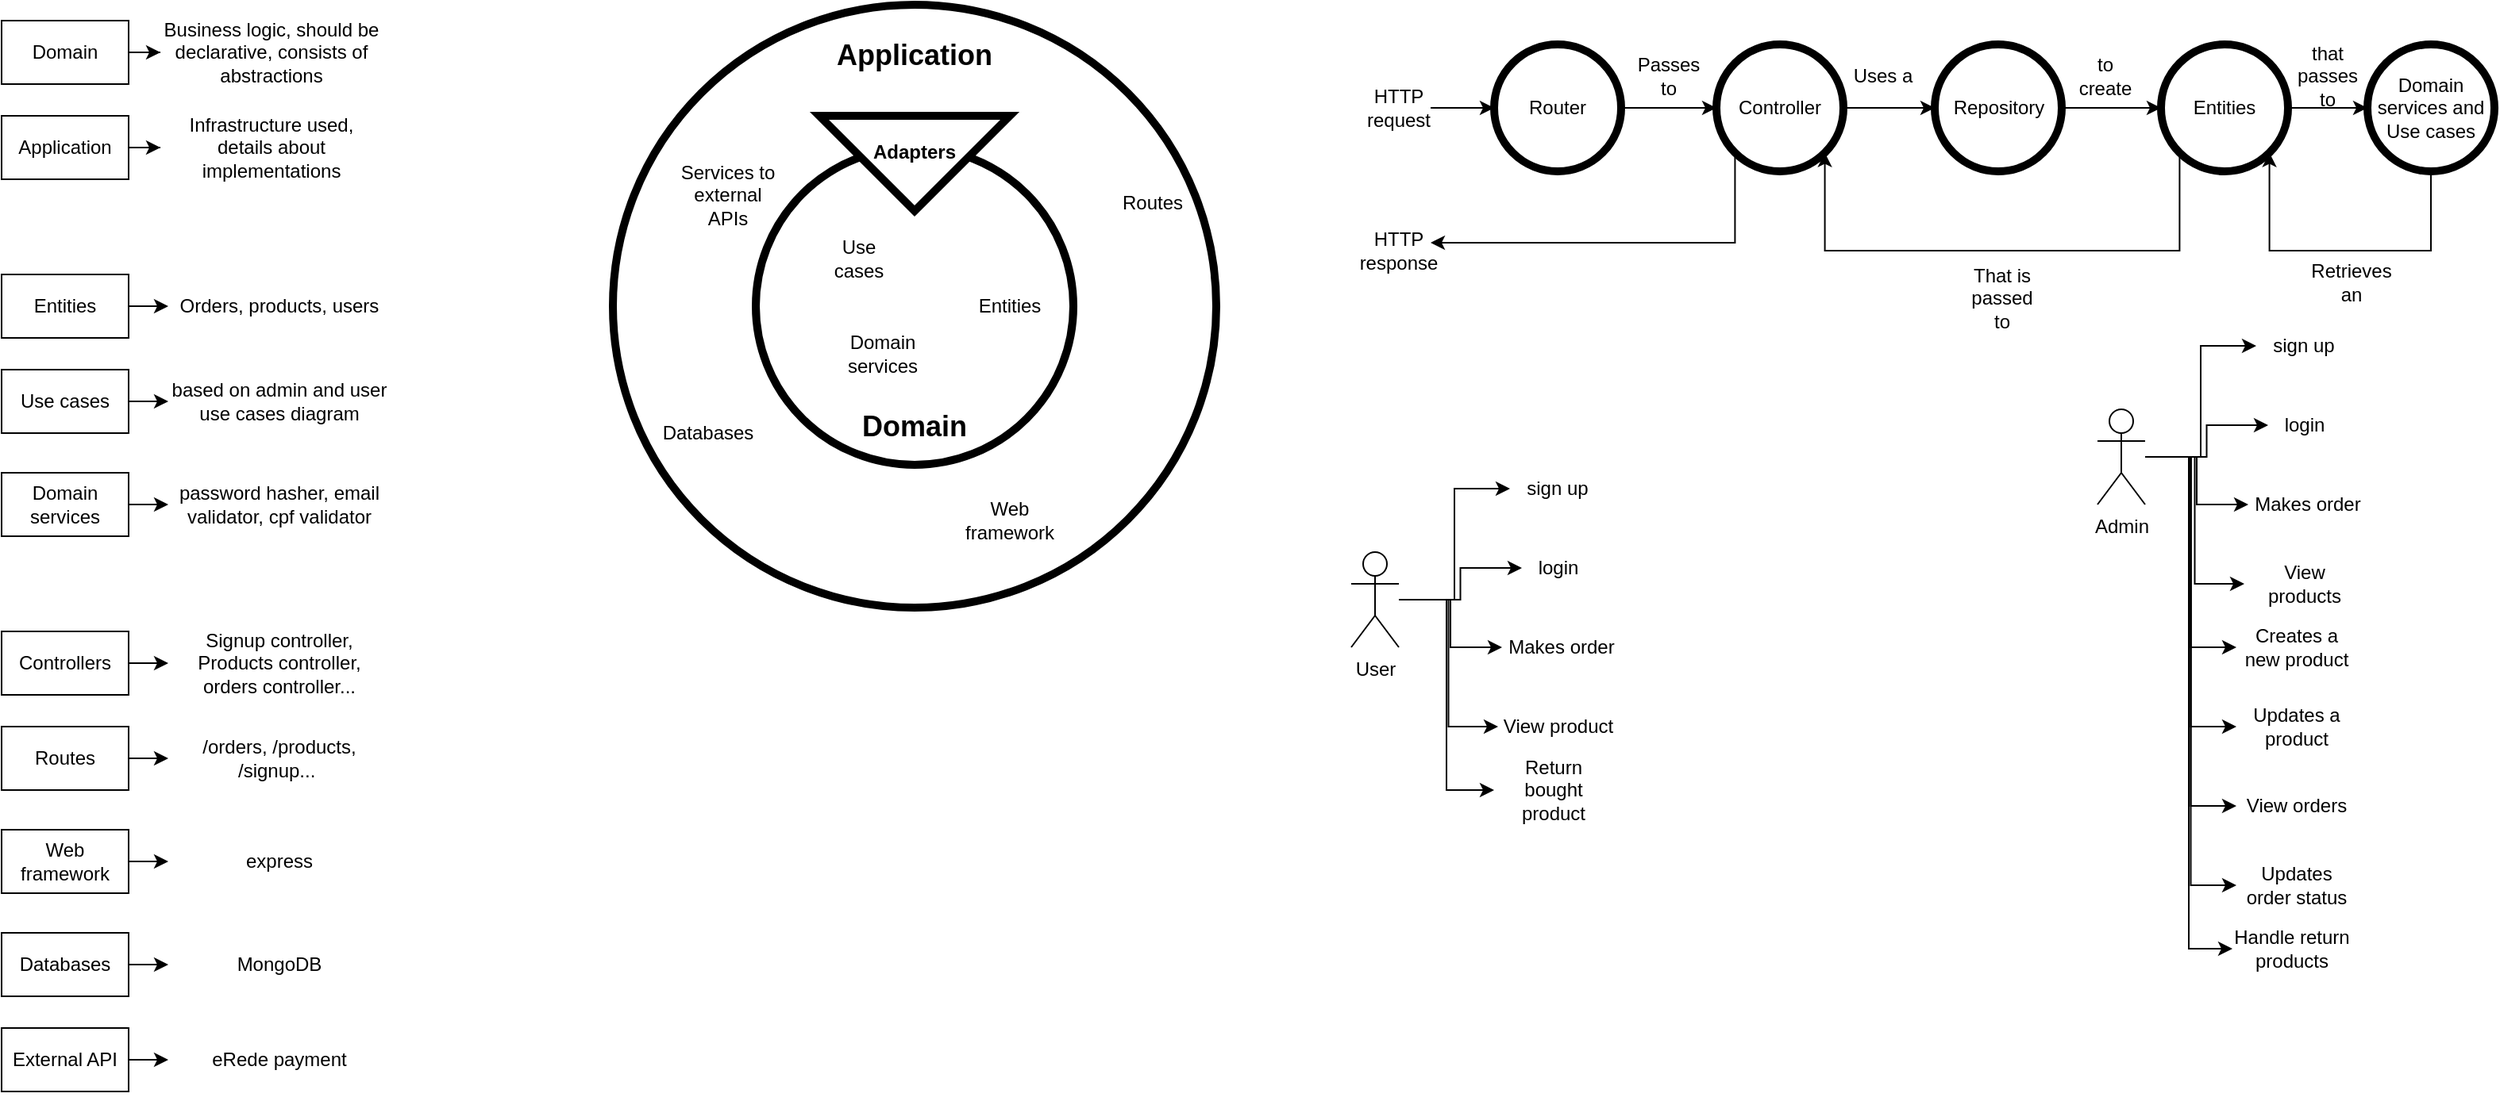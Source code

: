 <mxfile version="13.6.5">
    <diagram id="Y4hd6uM7mUlnHPzgLVsa" name="Page-1">
        <mxGraphModel dx="1073" dy="475" grid="1" gridSize="10" guides="1" tooltips="1" connect="1" arrows="1" fold="1" page="1" pageScale="1" pageWidth="850" pageHeight="1100" math="0" shadow="0">
            <root>
                <mxCell id="0"/>
                <mxCell id="1" parent="0"/>
                <mxCell id="8" style="edgeStyle=orthogonalEdgeStyle;rounded=0;orthogonalLoop=1;jettySize=auto;html=1;" parent="1" source="2" target="5" edge="1">
                    <mxGeometry relative="1" as="geometry"/>
                </mxCell>
                <mxCell id="2" value="Domain" style="rounded=0;whiteSpace=wrap;html=1;" parent="1" vertex="1">
                    <mxGeometry x="40" y="40" width="80" height="40" as="geometry"/>
                </mxCell>
                <mxCell id="7" style="edgeStyle=orthogonalEdgeStyle;rounded=0;orthogonalLoop=1;jettySize=auto;html=1;" parent="1" source="3" target="6" edge="1">
                    <mxGeometry relative="1" as="geometry"/>
                </mxCell>
                <mxCell id="3" value="Application" style="rounded=0;whiteSpace=wrap;html=1;" parent="1" vertex="1">
                    <mxGeometry x="40" y="100" width="80" height="40" as="geometry"/>
                </mxCell>
                <mxCell id="5" value="Business logic, should be declarative, consists of abstractions" style="text;html=1;strokeColor=none;fillColor=none;align=center;verticalAlign=middle;whiteSpace=wrap;rounded=0;" parent="1" vertex="1">
                    <mxGeometry x="140" y="35" width="140" height="50" as="geometry"/>
                </mxCell>
                <mxCell id="6" value="Infrastructure used, details about implementations" style="text;html=1;strokeColor=none;fillColor=none;align=center;verticalAlign=middle;whiteSpace=wrap;rounded=0;" parent="1" vertex="1">
                    <mxGeometry x="140" y="95" width="140" height="50" as="geometry"/>
                </mxCell>
                <mxCell id="9" value="&lt;h2&gt;Application&lt;/h2&gt;" style="ellipse;whiteSpace=wrap;html=1;aspect=fixed;verticalAlign=top;strokeWidth=5;" parent="1" vertex="1">
                    <mxGeometry x="425" y="30" width="380" height="380" as="geometry"/>
                </mxCell>
                <mxCell id="10" value="&lt;font style=&quot;font-size: 18px&quot;&gt;Domain&lt;/font&gt;" style="ellipse;whiteSpace=wrap;html=1;aspect=fixed;verticalAlign=bottom;strokeWidth=5;fontStyle=1;horizontal=1;spacingBottom=10;" parent="1" vertex="1">
                    <mxGeometry x="515" y="120" width="200" height="200" as="geometry"/>
                </mxCell>
                <mxCell id="20XZh5EBx38HHahXffmD-11" value="&lt;div&gt;Routes&lt;/div&gt;" style="text;html=1;strokeColor=none;fillColor=none;align=center;verticalAlign=middle;whiteSpace=wrap;rounded=0;" parent="1" vertex="1">
                    <mxGeometry x="745" y="145" width="40" height="20" as="geometry"/>
                </mxCell>
                <mxCell id="20XZh5EBx38HHahXffmD-12" value="Databases" style="text;html=1;strokeColor=none;fillColor=none;align=center;verticalAlign=middle;whiteSpace=wrap;rounded=0;" parent="1" vertex="1">
                    <mxGeometry x="465" y="290" width="40" height="20" as="geometry"/>
                </mxCell>
                <mxCell id="20XZh5EBx38HHahXffmD-13" value="Services to external APIs" style="text;html=1;strokeColor=none;fillColor=none;align=center;verticalAlign=middle;whiteSpace=wrap;rounded=0;" parent="1" vertex="1">
                    <mxGeometry x="465" y="140" width="65" height="20" as="geometry"/>
                </mxCell>
                <mxCell id="20XZh5EBx38HHahXffmD-15" value="Web framework" style="text;html=1;strokeColor=none;fillColor=none;align=center;verticalAlign=middle;whiteSpace=wrap;rounded=0;" parent="1" vertex="1">
                    <mxGeometry x="655" y="345" width="40" height="20" as="geometry"/>
                </mxCell>
                <mxCell id="20XZh5EBx38HHahXffmD-16" value="Use cases" style="text;html=1;strokeColor=none;fillColor=none;align=center;verticalAlign=middle;whiteSpace=wrap;rounded=0;" parent="1" vertex="1">
                    <mxGeometry x="560" y="180" width="40" height="20" as="geometry"/>
                </mxCell>
                <mxCell id="20XZh5EBx38HHahXffmD-17" value="Entities" style="text;html=1;strokeColor=none;fillColor=none;align=center;verticalAlign=middle;whiteSpace=wrap;rounded=0;" parent="1" vertex="1">
                    <mxGeometry x="655" y="210" width="40" height="20" as="geometry"/>
                </mxCell>
                <mxCell id="20XZh5EBx38HHahXffmD-18" value="Domain services" style="text;html=1;strokeColor=none;fillColor=none;align=center;verticalAlign=middle;whiteSpace=wrap;rounded=0;" parent="1" vertex="1">
                    <mxGeometry x="575" y="240" width="40" height="20" as="geometry"/>
                </mxCell>
                <mxCell id="20XZh5EBx38HHahXffmD-22" value="Adapters" style="triangle;whiteSpace=wrap;html=1;strokeWidth=5;rotation=90;horizontal=0;spacingBottom=15;fontStyle=1;fontSize=12;" parent="1" vertex="1">
                    <mxGeometry x="585" y="70" width="60" height="120" as="geometry"/>
                </mxCell>
                <mxCell id="20XZh5EBx38HHahXffmD-30" style="edgeStyle=orthogonalEdgeStyle;rounded=0;orthogonalLoop=1;jettySize=auto;html=1;fontSize=12;" parent="1" source="20XZh5EBx38HHahXffmD-26" target="20XZh5EBx38HHahXffmD-29" edge="1">
                    <mxGeometry relative="1" as="geometry"/>
                </mxCell>
                <mxCell id="20XZh5EBx38HHahXffmD-26" value="HTTP request" style="text;html=1;strokeColor=none;fillColor=none;align=center;verticalAlign=middle;whiteSpace=wrap;rounded=0;fontSize=12;" parent="1" vertex="1">
                    <mxGeometry x="900" y="85" width="40" height="20" as="geometry"/>
                </mxCell>
                <mxCell id="20XZh5EBx38HHahXffmD-32" style="edgeStyle=orthogonalEdgeStyle;rounded=0;orthogonalLoop=1;jettySize=auto;html=1;fontSize=12;" parent="1" source="20XZh5EBx38HHahXffmD-29" target="20XZh5EBx38HHahXffmD-31" edge="1">
                    <mxGeometry relative="1" as="geometry"/>
                </mxCell>
                <mxCell id="20XZh5EBx38HHahXffmD-29" value="Router" style="ellipse;whiteSpace=wrap;html=1;aspect=fixed;strokeWidth=5;fontSize=12;" parent="1" vertex="1">
                    <mxGeometry x="980" y="55" width="80" height="80" as="geometry"/>
                </mxCell>
                <mxCell id="20XZh5EBx38HHahXffmD-35" style="edgeStyle=orthogonalEdgeStyle;rounded=0;orthogonalLoop=1;jettySize=auto;html=1;entryX=0;entryY=0.5;entryDx=0;entryDy=0;fontSize=12;" parent="1" source="20XZh5EBx38HHahXffmD-31" target="20XZh5EBx38HHahXffmD-34" edge="1">
                    <mxGeometry relative="1" as="geometry"/>
                </mxCell>
                <mxCell id="20XZh5EBx38HHahXffmD-57" style="edgeStyle=orthogonalEdgeStyle;rounded=0;orthogonalLoop=1;jettySize=auto;html=1;exitX=0;exitY=1;exitDx=0;exitDy=0;entryX=1;entryY=0.25;entryDx=0;entryDy=0;fontSize=12;" parent="1" source="20XZh5EBx38HHahXffmD-31" target="20XZh5EBx38HHahXffmD-56" edge="1">
                    <mxGeometry relative="1" as="geometry">
                        <Array as="points">
                            <mxPoint x="1132" y="180"/>
                        </Array>
                    </mxGeometry>
                </mxCell>
                <mxCell id="20XZh5EBx38HHahXffmD-31" value="Controller" style="ellipse;whiteSpace=wrap;html=1;aspect=fixed;strokeWidth=5;fontSize=12;" parent="1" vertex="1">
                    <mxGeometry x="1120" y="55" width="80" height="80" as="geometry"/>
                </mxCell>
                <mxCell id="20XZh5EBx38HHahXffmD-33" value="Passes to" style="text;html=1;strokeColor=none;fillColor=none;align=center;verticalAlign=middle;whiteSpace=wrap;rounded=0;fontSize=12;" parent="1" vertex="1">
                    <mxGeometry x="1070" y="65" width="40" height="20" as="geometry"/>
                </mxCell>
                <mxCell id="20XZh5EBx38HHahXffmD-38" style="edgeStyle=orthogonalEdgeStyle;rounded=0;orthogonalLoop=1;jettySize=auto;html=1;entryX=0;entryY=0.5;entryDx=0;entryDy=0;fontSize=12;" parent="1" source="20XZh5EBx38HHahXffmD-34" target="20XZh5EBx38HHahXffmD-37" edge="1">
                    <mxGeometry relative="1" as="geometry"/>
                </mxCell>
                <mxCell id="20XZh5EBx38HHahXffmD-34" value="Repository" style="ellipse;whiteSpace=wrap;html=1;aspect=fixed;strokeWidth=5;fontSize=12;" parent="1" vertex="1">
                    <mxGeometry x="1257.5" y="55" width="80" height="80" as="geometry"/>
                </mxCell>
                <mxCell id="20XZh5EBx38HHahXffmD-36" value="Uses a" style="text;html=1;strokeColor=none;fillColor=none;align=center;verticalAlign=middle;whiteSpace=wrap;rounded=0;fontSize=12;" parent="1" vertex="1">
                    <mxGeometry x="1205" y="65" width="40" height="20" as="geometry"/>
                </mxCell>
                <mxCell id="20XZh5EBx38HHahXffmD-41" style="edgeStyle=orthogonalEdgeStyle;rounded=0;orthogonalLoop=1;jettySize=auto;html=1;entryX=0;entryY=0.5;entryDx=0;entryDy=0;fontSize=12;" parent="1" source="20XZh5EBx38HHahXffmD-37" target="20XZh5EBx38HHahXffmD-40" edge="1">
                    <mxGeometry relative="1" as="geometry"/>
                </mxCell>
                <mxCell id="20XZh5EBx38HHahXffmD-52" style="edgeStyle=orthogonalEdgeStyle;rounded=0;orthogonalLoop=1;jettySize=auto;html=1;exitX=0;exitY=1;exitDx=0;exitDy=0;entryX=1;entryY=1;entryDx=0;entryDy=0;fontSize=12;" parent="1" source="20XZh5EBx38HHahXffmD-37" target="20XZh5EBx38HHahXffmD-31" edge="1">
                    <mxGeometry relative="1" as="geometry">
                        <Array as="points">
                            <mxPoint x="1412" y="185"/>
                            <mxPoint x="1188" y="185"/>
                        </Array>
                    </mxGeometry>
                </mxCell>
                <mxCell id="20XZh5EBx38HHahXffmD-37" value="Entities" style="ellipse;whiteSpace=wrap;html=1;aspect=fixed;strokeWidth=5;fontSize=12;" parent="1" vertex="1">
                    <mxGeometry x="1400" y="55" width="80" height="80" as="geometry"/>
                </mxCell>
                <mxCell id="20XZh5EBx38HHahXffmD-39" value="to create" style="text;html=1;strokeColor=none;fillColor=none;align=center;verticalAlign=middle;whiteSpace=wrap;rounded=0;fontSize=12;" parent="1" vertex="1">
                    <mxGeometry x="1345" y="65" width="40" height="20" as="geometry"/>
                </mxCell>
                <mxCell id="20XZh5EBx38HHahXffmD-49" style="edgeStyle=orthogonalEdgeStyle;rounded=0;orthogonalLoop=1;jettySize=auto;html=1;fontSize=12;entryX=1;entryY=1;entryDx=0;entryDy=0;" parent="1" source="20XZh5EBx38HHahXffmD-40" target="20XZh5EBx38HHahXffmD-37" edge="1">
                    <mxGeometry relative="1" as="geometry">
                        <mxPoint x="1445" y="185" as="targetPoint"/>
                        <Array as="points">
                            <mxPoint x="1570" y="185"/>
                            <mxPoint x="1468" y="185"/>
                        </Array>
                    </mxGeometry>
                </mxCell>
                <mxCell id="20XZh5EBx38HHahXffmD-40" value="Domain services and Use cases" style="ellipse;whiteSpace=wrap;html=1;aspect=fixed;strokeWidth=5;fontSize=12;" parent="1" vertex="1">
                    <mxGeometry x="1530" y="55" width="80" height="80" as="geometry"/>
                </mxCell>
                <mxCell id="20XZh5EBx38HHahXffmD-42" value="that passes to" style="text;html=1;strokeColor=none;fillColor=none;align=center;verticalAlign=middle;whiteSpace=wrap;rounded=0;fontSize=12;" parent="1" vertex="1">
                    <mxGeometry x="1485" y="65" width="40" height="20" as="geometry"/>
                </mxCell>
                <mxCell id="20XZh5EBx38HHahXffmD-50" value="Retrieves an" style="text;html=1;strokeColor=none;fillColor=none;align=center;verticalAlign=middle;whiteSpace=wrap;rounded=0;fontSize=12;" parent="1" vertex="1">
                    <mxGeometry x="1500" y="195" width="40" height="20" as="geometry"/>
                </mxCell>
                <mxCell id="20XZh5EBx38HHahXffmD-54" value="That is passed to" style="text;html=1;strokeColor=none;fillColor=none;align=center;verticalAlign=middle;whiteSpace=wrap;rounded=0;fontSize=12;" parent="1" vertex="1">
                    <mxGeometry x="1280" y="205" width="40" height="20" as="geometry"/>
                </mxCell>
                <mxCell id="20XZh5EBx38HHahXffmD-56" value="HTTP response" style="text;html=1;strokeColor=none;fillColor=none;align=center;verticalAlign=middle;whiteSpace=wrap;rounded=0;fontSize=12;" parent="1" vertex="1">
                    <mxGeometry x="900" y="175" width="40" height="20" as="geometry"/>
                </mxCell>
                <mxCell id="14" style="edgeStyle=orthogonalEdgeStyle;rounded=0;orthogonalLoop=1;jettySize=auto;html=1;" parent="1" source="12" target="13" edge="1">
                    <mxGeometry relative="1" as="geometry"/>
                </mxCell>
                <mxCell id="12" value="Entities" style="rounded=0;whiteSpace=wrap;html=1;" parent="1" vertex="1">
                    <mxGeometry x="40" y="200" width="80" height="40" as="geometry"/>
                </mxCell>
                <mxCell id="13" value="Orders, products, users" style="text;html=1;strokeColor=none;fillColor=none;align=center;verticalAlign=middle;whiteSpace=wrap;rounded=0;" parent="1" vertex="1">
                    <mxGeometry x="145" y="195" width="140" height="50" as="geometry"/>
                </mxCell>
                <mxCell id="15" style="edgeStyle=orthogonalEdgeStyle;rounded=0;orthogonalLoop=1;jettySize=auto;html=1;" parent="1" source="16" edge="1">
                    <mxGeometry relative="1" as="geometry">
                        <mxPoint x="145" y="280" as="targetPoint"/>
                    </mxGeometry>
                </mxCell>
                <mxCell id="16" value="Use cases" style="rounded=0;whiteSpace=wrap;html=1;" parent="1" vertex="1">
                    <mxGeometry x="40" y="260" width="80" height="40" as="geometry"/>
                </mxCell>
                <mxCell id="18" value="based on admin and user use cases diagram" style="text;html=1;strokeColor=none;fillColor=none;align=center;verticalAlign=middle;whiteSpace=wrap;rounded=0;" parent="1" vertex="1">
                    <mxGeometry x="145" y="255" width="140" height="50" as="geometry"/>
                </mxCell>
                <mxCell id="28" style="edgeStyle=orthogonalEdgeStyle;rounded=0;orthogonalLoop=1;jettySize=auto;html=1;entryX=0;entryY=0.5;entryDx=0;entryDy=0;" parent="1" source="19" target="22" edge="1">
                    <mxGeometry relative="1" as="geometry"/>
                </mxCell>
                <mxCell id="29" style="edgeStyle=orthogonalEdgeStyle;rounded=0;orthogonalLoop=1;jettySize=auto;html=1;entryX=0;entryY=0.5;entryDx=0;entryDy=0;" parent="1" source="19" target="23" edge="1">
                    <mxGeometry relative="1" as="geometry"/>
                </mxCell>
                <mxCell id="30" style="edgeStyle=orthogonalEdgeStyle;rounded=0;orthogonalLoop=1;jettySize=auto;html=1;entryX=0;entryY=0.5;entryDx=0;entryDy=0;" parent="1" source="19" target="25" edge="1">
                    <mxGeometry relative="1" as="geometry"/>
                </mxCell>
                <mxCell id="31" style="edgeStyle=orthogonalEdgeStyle;rounded=0;orthogonalLoop=1;jettySize=auto;html=1;entryX=0;entryY=0.5;entryDx=0;entryDy=0;" parent="1" source="19" target="26" edge="1">
                    <mxGeometry relative="1" as="geometry"/>
                </mxCell>
                <mxCell id="51" style="edgeStyle=orthogonalEdgeStyle;rounded=0;orthogonalLoop=1;jettySize=auto;html=1;entryX=0;entryY=0.5;entryDx=0;entryDy=0;" parent="1" source="19" target="50" edge="1">
                    <mxGeometry relative="1" as="geometry"/>
                </mxCell>
                <mxCell id="19" value="User" style="shape=umlActor;verticalLabelPosition=bottom;verticalAlign=top;html=1;outlineConnect=0;" parent="1" vertex="1">
                    <mxGeometry x="890" y="375" width="30" height="60" as="geometry"/>
                </mxCell>
                <mxCell id="22" value="sign up" style="text;html=1;strokeColor=none;fillColor=none;align=center;verticalAlign=middle;whiteSpace=wrap;rounded=0;" parent="1" vertex="1">
                    <mxGeometry x="990" y="325" width="60" height="20" as="geometry"/>
                </mxCell>
                <mxCell id="23" value="login" style="text;html=1;strokeColor=none;fillColor=none;align=center;verticalAlign=middle;whiteSpace=wrap;rounded=0;" parent="1" vertex="1">
                    <mxGeometry x="997.5" y="375" width="45" height="20" as="geometry"/>
                </mxCell>
                <mxCell id="25" value="Makes order" style="text;html=1;strokeColor=none;fillColor=none;align=center;verticalAlign=middle;whiteSpace=wrap;rounded=0;" parent="1" vertex="1">
                    <mxGeometry x="985" y="425" width="75" height="20" as="geometry"/>
                </mxCell>
                <mxCell id="26" value="View product" style="text;html=1;strokeColor=none;fillColor=none;align=center;verticalAlign=middle;whiteSpace=wrap;rounded=0;" parent="1" vertex="1">
                    <mxGeometry x="982.5" y="475" width="75" height="20" as="geometry"/>
                </mxCell>
                <mxCell id="32" style="edgeStyle=orthogonalEdgeStyle;rounded=0;orthogonalLoop=1;jettySize=auto;html=1;entryX=0;entryY=0.5;entryDx=0;entryDy=0;" parent="1" source="36" target="37" edge="1">
                    <mxGeometry relative="1" as="geometry"/>
                </mxCell>
                <mxCell id="33" style="edgeStyle=orthogonalEdgeStyle;rounded=0;orthogonalLoop=1;jettySize=auto;html=1;entryX=0;entryY=0.5;entryDx=0;entryDy=0;" parent="1" source="36" target="38" edge="1">
                    <mxGeometry relative="1" as="geometry"/>
                </mxCell>
                <mxCell id="34" style="edgeStyle=orthogonalEdgeStyle;rounded=0;orthogonalLoop=1;jettySize=auto;html=1;entryX=0;entryY=0.5;entryDx=0;entryDy=0;" parent="1" source="36" target="39" edge="1">
                    <mxGeometry relative="1" as="geometry"/>
                </mxCell>
                <mxCell id="35" style="edgeStyle=orthogonalEdgeStyle;rounded=0;orthogonalLoop=1;jettySize=auto;html=1;entryX=0;entryY=0.5;entryDx=0;entryDy=0;" parent="1" source="36" target="40" edge="1">
                    <mxGeometry relative="1" as="geometry"/>
                </mxCell>
                <mxCell id="42" style="edgeStyle=orthogonalEdgeStyle;rounded=0;orthogonalLoop=1;jettySize=auto;html=1;entryX=0;entryY=0.5;entryDx=0;entryDy=0;" parent="1" source="36" target="41" edge="1">
                    <mxGeometry relative="1" as="geometry"/>
                </mxCell>
                <mxCell id="45" style="edgeStyle=orthogonalEdgeStyle;rounded=0;orthogonalLoop=1;jettySize=auto;html=1;entryX=0;entryY=0.5;entryDx=0;entryDy=0;" parent="1" source="36" target="43" edge="1">
                    <mxGeometry relative="1" as="geometry"/>
                </mxCell>
                <mxCell id="47" style="edgeStyle=orthogonalEdgeStyle;rounded=0;orthogonalLoop=1;jettySize=auto;html=1;entryX=0;entryY=0.5;entryDx=0;entryDy=0;" parent="1" source="36" target="46" edge="1">
                    <mxGeometry relative="1" as="geometry"/>
                </mxCell>
                <mxCell id="49" style="edgeStyle=orthogonalEdgeStyle;rounded=0;orthogonalLoop=1;jettySize=auto;html=1;entryX=0;entryY=0.5;entryDx=0;entryDy=0;" parent="1" source="36" target="48" edge="1">
                    <mxGeometry relative="1" as="geometry"/>
                </mxCell>
                <mxCell id="54" style="edgeStyle=orthogonalEdgeStyle;rounded=0;orthogonalLoop=1;jettySize=auto;html=1;entryX=0;entryY=0.5;entryDx=0;entryDy=0;" parent="1" source="36" target="53" edge="1">
                    <mxGeometry relative="1" as="geometry"/>
                </mxCell>
                <mxCell id="36" value="Admin" style="shape=umlActor;verticalLabelPosition=bottom;verticalAlign=top;html=1;outlineConnect=0;" parent="1" vertex="1">
                    <mxGeometry x="1360" y="285" width="30" height="60" as="geometry"/>
                </mxCell>
                <mxCell id="37" value="sign up" style="text;html=1;strokeColor=none;fillColor=none;align=center;verticalAlign=middle;whiteSpace=wrap;rounded=0;" parent="1" vertex="1">
                    <mxGeometry x="1460" y="235" width="60" height="20" as="geometry"/>
                </mxCell>
                <mxCell id="38" value="login" style="text;html=1;strokeColor=none;fillColor=none;align=center;verticalAlign=middle;whiteSpace=wrap;rounded=0;" parent="1" vertex="1">
                    <mxGeometry x="1467.5" y="285" width="45" height="20" as="geometry"/>
                </mxCell>
                <mxCell id="39" value="Makes order" style="text;html=1;strokeColor=none;fillColor=none;align=center;verticalAlign=middle;whiteSpace=wrap;rounded=0;" parent="1" vertex="1">
                    <mxGeometry x="1455" y="335" width="75" height="20" as="geometry"/>
                </mxCell>
                <mxCell id="40" value="View products" style="text;html=1;strokeColor=none;fillColor=none;align=center;verticalAlign=middle;whiteSpace=wrap;rounded=0;" parent="1" vertex="1">
                    <mxGeometry x="1452.5" y="385" width="75" height="20" as="geometry"/>
                </mxCell>
                <mxCell id="41" value="Creates a new product" style="text;html=1;strokeColor=none;fillColor=none;align=center;verticalAlign=middle;whiteSpace=wrap;rounded=0;" parent="1" vertex="1">
                    <mxGeometry x="1447.5" y="425" width="75" height="20" as="geometry"/>
                </mxCell>
                <mxCell id="43" value="Updates a product" style="text;html=1;strokeColor=none;fillColor=none;align=center;verticalAlign=middle;whiteSpace=wrap;rounded=0;" parent="1" vertex="1">
                    <mxGeometry x="1447.5" y="475" width="75" height="20" as="geometry"/>
                </mxCell>
                <mxCell id="46" value="View orders" style="text;html=1;strokeColor=none;fillColor=none;align=center;verticalAlign=middle;whiteSpace=wrap;rounded=0;" parent="1" vertex="1">
                    <mxGeometry x="1447.5" y="525" width="75" height="20" as="geometry"/>
                </mxCell>
                <mxCell id="48" value="Updates order status" style="text;html=1;strokeColor=none;fillColor=none;align=center;verticalAlign=middle;whiteSpace=wrap;rounded=0;" parent="1" vertex="1">
                    <mxGeometry x="1447.5" y="575" width="75" height="20" as="geometry"/>
                </mxCell>
                <mxCell id="50" value="Return bought product" style="text;html=1;strokeColor=none;fillColor=none;align=center;verticalAlign=middle;whiteSpace=wrap;rounded=0;" parent="1" vertex="1">
                    <mxGeometry x="980" y="515" width="75" height="20" as="geometry"/>
                </mxCell>
                <mxCell id="53" value="Handle return products" style="text;html=1;strokeColor=none;fillColor=none;align=center;verticalAlign=middle;whiteSpace=wrap;rounded=0;" parent="1" vertex="1">
                    <mxGeometry x="1445" y="615" width="75" height="20" as="geometry"/>
                </mxCell>
                <mxCell id="55" style="edgeStyle=orthogonalEdgeStyle;rounded=0;orthogonalLoop=1;jettySize=auto;html=1;" parent="1" source="56" edge="1">
                    <mxGeometry relative="1" as="geometry">
                        <mxPoint x="145" y="345" as="targetPoint"/>
                    </mxGeometry>
                </mxCell>
                <mxCell id="56" value="Domain services" style="rounded=0;whiteSpace=wrap;html=1;" parent="1" vertex="1">
                    <mxGeometry x="40" y="325" width="80" height="40" as="geometry"/>
                </mxCell>
                <mxCell id="57" value="password hasher, email validator, cpf validator" style="text;html=1;strokeColor=none;fillColor=none;align=center;verticalAlign=middle;whiteSpace=wrap;rounded=0;" parent="1" vertex="1">
                    <mxGeometry x="145" y="320" width="140" height="50" as="geometry"/>
                </mxCell>
                <mxCell id="58" style="edgeStyle=orthogonalEdgeStyle;rounded=0;orthogonalLoop=1;jettySize=auto;html=1;" parent="1" edge="1">
                    <mxGeometry relative="1" as="geometry">
                        <mxPoint x="130" y="420" as="sourcePoint"/>
                    </mxGeometry>
                </mxCell>
                <mxCell id="67" style="edgeStyle=orthogonalEdgeStyle;rounded=0;orthogonalLoop=1;jettySize=auto;html=1;" parent="1" source="68" target="69" edge="1">
                    <mxGeometry relative="1" as="geometry"/>
                </mxCell>
                <mxCell id="68" value="Controllers" style="rounded=0;whiteSpace=wrap;html=1;" parent="1" vertex="1">
                    <mxGeometry x="40" y="425" width="80" height="40" as="geometry"/>
                </mxCell>
                <mxCell id="69" value="Signup controller, Products controller, orders controller..." style="text;html=1;strokeColor=none;fillColor=none;align=center;verticalAlign=middle;whiteSpace=wrap;rounded=0;" parent="1" vertex="1">
                    <mxGeometry x="145" y="420" width="140" height="50" as="geometry"/>
                </mxCell>
                <mxCell id="70" style="edgeStyle=orthogonalEdgeStyle;rounded=0;orthogonalLoop=1;jettySize=auto;html=1;" parent="1" source="71" edge="1">
                    <mxGeometry relative="1" as="geometry">
                        <mxPoint x="145" y="505" as="targetPoint"/>
                    </mxGeometry>
                </mxCell>
                <mxCell id="71" value="Routes" style="rounded=0;whiteSpace=wrap;html=1;" parent="1" vertex="1">
                    <mxGeometry x="40" y="485" width="80" height="40" as="geometry"/>
                </mxCell>
                <mxCell id="72" value="/orders, /products, /signup...&amp;nbsp;" style="text;html=1;strokeColor=none;fillColor=none;align=center;verticalAlign=middle;whiteSpace=wrap;rounded=0;" parent="1" vertex="1">
                    <mxGeometry x="145" y="480" width="140" height="50" as="geometry"/>
                </mxCell>
                <mxCell id="73" style="edgeStyle=orthogonalEdgeStyle;rounded=0;orthogonalLoop=1;jettySize=auto;html=1;" parent="1" source="74" edge="1">
                    <mxGeometry relative="1" as="geometry">
                        <mxPoint x="145" y="570" as="targetPoint"/>
                    </mxGeometry>
                </mxCell>
                <mxCell id="74" value="Web framework" style="rounded=0;whiteSpace=wrap;html=1;" parent="1" vertex="1">
                    <mxGeometry x="40" y="550" width="80" height="40" as="geometry"/>
                </mxCell>
                <mxCell id="75" value="express" style="text;html=1;strokeColor=none;fillColor=none;align=center;verticalAlign=middle;whiteSpace=wrap;rounded=0;" parent="1" vertex="1">
                    <mxGeometry x="145" y="545" width="140" height="50" as="geometry"/>
                </mxCell>
                <mxCell id="76" style="edgeStyle=orthogonalEdgeStyle;rounded=0;orthogonalLoop=1;jettySize=auto;html=1;" parent="1" source="77" edge="1">
                    <mxGeometry relative="1" as="geometry">
                        <mxPoint x="145" y="635" as="targetPoint"/>
                    </mxGeometry>
                </mxCell>
                <mxCell id="77" value="Databases" style="rounded=0;whiteSpace=wrap;html=1;" parent="1" vertex="1">
                    <mxGeometry x="40" y="615" width="80" height="40" as="geometry"/>
                </mxCell>
                <mxCell id="78" value="MongoDB" style="text;html=1;strokeColor=none;fillColor=none;align=center;verticalAlign=middle;whiteSpace=wrap;rounded=0;" parent="1" vertex="1">
                    <mxGeometry x="145" y="610" width="140" height="50" as="geometry"/>
                </mxCell>
                <mxCell id="79" style="edgeStyle=orthogonalEdgeStyle;rounded=0;orthogonalLoop=1;jettySize=auto;html=1;" parent="1" source="80" edge="1">
                    <mxGeometry relative="1" as="geometry">
                        <mxPoint x="145" y="695" as="targetPoint"/>
                    </mxGeometry>
                </mxCell>
                <mxCell id="80" value="External API" style="rounded=0;whiteSpace=wrap;html=1;" parent="1" vertex="1">
                    <mxGeometry x="40" y="675" width="80" height="40" as="geometry"/>
                </mxCell>
                <mxCell id="81" value="eRede payment" style="text;html=1;strokeColor=none;fillColor=none;align=center;verticalAlign=middle;whiteSpace=wrap;rounded=0;" parent="1" vertex="1">
                    <mxGeometry x="145" y="670" width="140" height="50" as="geometry"/>
                </mxCell>
            </root>
        </mxGraphModel>
    </diagram>
</mxfile>